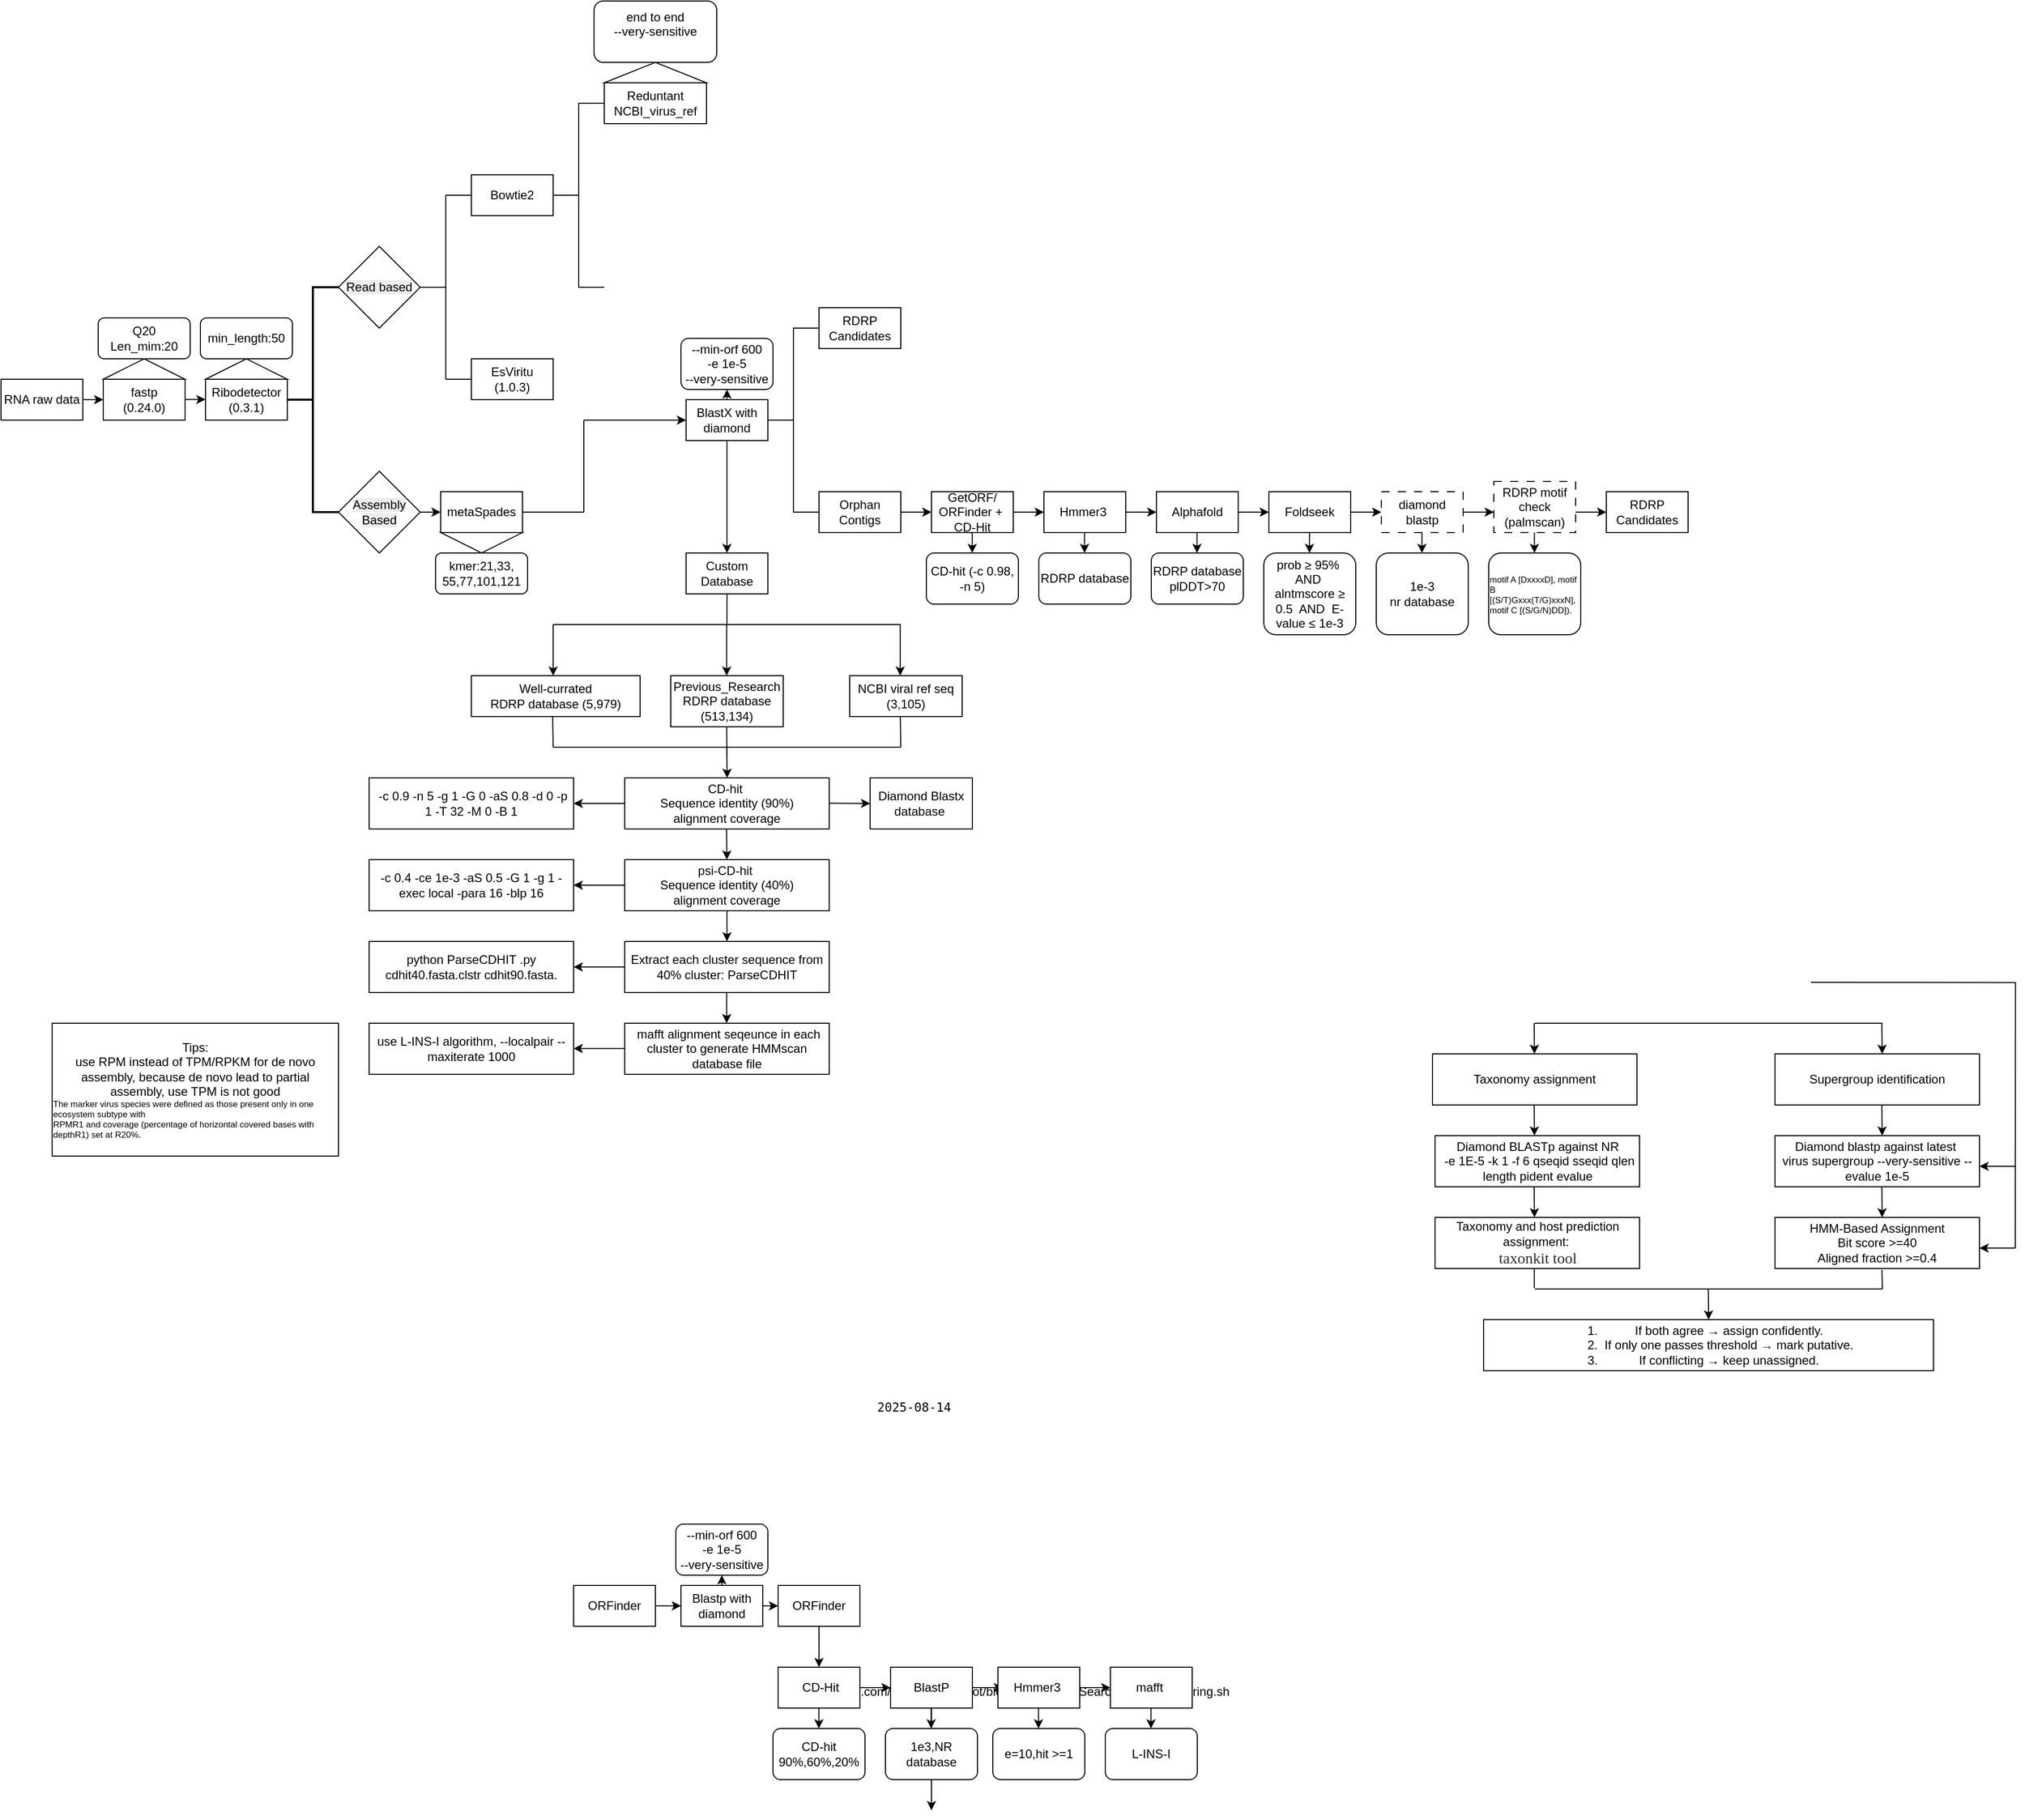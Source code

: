 <mxfile version="28.1.0">
  <diagram name="Page-1" id="d5VSCIzbNMDESyZ41HRd">
    <mxGraphModel dx="904" dy="1561" grid="1" gridSize="10" guides="1" tooltips="1" connect="1" arrows="1" fold="1" page="1" pageScale="1" pageWidth="850" pageHeight="1100" math="0" shadow="0">
      <root>
        <mxCell id="0" />
        <mxCell id="1" parent="0" />
        <mxCell id="2hq1q1hE4ae5PyoyzUcr-1" value="RNA raw data" style="rounded=0;whiteSpace=wrap;html=1;" parent="1" vertex="1">
          <mxGeometry x="30" y="60" width="80" height="40" as="geometry" />
        </mxCell>
        <mxCell id="3U4D3AY32I1sPScVAuO_-1" value="fastp&lt;div&gt;(0.24.0)&lt;/div&gt;" style="rounded=0;whiteSpace=wrap;html=1;" parent="1" vertex="1">
          <mxGeometry x="130" y="60" width="80" height="40" as="geometry" />
        </mxCell>
        <mxCell id="3U4D3AY32I1sPScVAuO_-2" value="" style="endArrow=classic;html=1;rounded=0;exitX=1;exitY=0.5;exitDx=0;exitDy=0;entryX=0;entryY=0.5;entryDx=0;entryDy=0;" parent="1" source="2hq1q1hE4ae5PyoyzUcr-1" target="3U4D3AY32I1sPScVAuO_-1" edge="1">
          <mxGeometry width="50" height="50" relative="1" as="geometry">
            <mxPoint x="350" y="270" as="sourcePoint" />
            <mxPoint x="400" y="220" as="targetPoint" />
          </mxGeometry>
        </mxCell>
        <mxCell id="3U4D3AY32I1sPScVAuO_-4" value="&lt;span style=&quot;background-color: transparent; color: light-dark(rgb(0, 0, 0), rgb(255, 255, 255));&quot;&gt;Q20&lt;/span&gt;&lt;div&gt;Len_mim:20&lt;/div&gt;" style="rounded=1;whiteSpace=wrap;html=1;" parent="1" vertex="1">
          <mxGeometry x="125" width="90" height="40" as="geometry" />
        </mxCell>
        <mxCell id="3U4D3AY32I1sPScVAuO_-6" value="" style="triangle;whiteSpace=wrap;html=1;rotation=-90;" parent="1" vertex="1">
          <mxGeometry x="160" y="10" width="20" height="80" as="geometry" />
        </mxCell>
        <mxCell id="mpjd_PZbwG2OVMUTGQUJ-1" value="" style="endArrow=classic;html=1;rounded=0;exitX=1;exitY=0.5;exitDx=0;exitDy=0;entryX=0;entryY=0.5;entryDx=0;entryDy=0;" parent="1" edge="1">
          <mxGeometry width="50" height="50" relative="1" as="geometry">
            <mxPoint x="210" y="79.81" as="sourcePoint" />
            <mxPoint x="230" y="79.81" as="targetPoint" />
          </mxGeometry>
        </mxCell>
        <mxCell id="mpjd_PZbwG2OVMUTGQUJ-2" value="Ribodetector&lt;div&gt;(0.3.1)&lt;/div&gt;" style="rounded=0;whiteSpace=wrap;html=1;" parent="1" vertex="1">
          <mxGeometry x="230" y="60" width="80" height="40" as="geometry" />
        </mxCell>
        <mxCell id="mpjd_PZbwG2OVMUTGQUJ-3" value="min_length:50" style="rounded=1;whiteSpace=wrap;html=1;" parent="1" vertex="1">
          <mxGeometry x="225" width="90" height="40" as="geometry" />
        </mxCell>
        <mxCell id="mpjd_PZbwG2OVMUTGQUJ-4" value="" style="triangle;whiteSpace=wrap;html=1;rotation=-90;" parent="1" vertex="1">
          <mxGeometry x="260" y="10" width="20" height="80" as="geometry" />
        </mxCell>
        <mxCell id="mpjd_PZbwG2OVMUTGQUJ-28" value="" style="strokeWidth=2;html=1;shape=mxgraph.flowchart.annotation_2;align=left;labelPosition=right;pointerEvents=1;" parent="1" vertex="1">
          <mxGeometry x="310" y="-30" width="50" height="220" as="geometry" />
        </mxCell>
        <mxCell id="mpjd_PZbwG2OVMUTGQUJ-31" value="&lt;meta charset=&quot;utf-8&quot;&gt;&lt;span style=&quot;color: rgb(0, 0, 0); font-family: Helvetica; font-size: 12px; font-style: normal; font-variant-ligatures: normal; font-variant-caps: normal; font-weight: 400; letter-spacing: normal; orphans: 2; text-align: center; text-indent: 0px; text-transform: none; widows: 2; word-spacing: 0px; -webkit-text-stroke-width: 0px; white-space: normal; background-color: rgb(236, 236, 236); text-decoration-thickness: initial; text-decoration-style: initial; text-decoration-color: initial; display: inline !important; float: none;&quot;&gt;Read based&lt;/span&gt;" style="rhombus;whiteSpace=wrap;html=1;" parent="1" vertex="1">
          <mxGeometry x="360" y="-70" width="80" height="80" as="geometry" />
        </mxCell>
        <mxCell id="mpjd_PZbwG2OVMUTGQUJ-32" value="EsViritu&lt;div&gt;(1.0.3)&lt;/div&gt;" style="rounded=0;whiteSpace=wrap;html=1;" parent="1" vertex="1">
          <mxGeometry x="490" y="40" width="80" height="40" as="geometry" />
        </mxCell>
        <mxCell id="mpjd_PZbwG2OVMUTGQUJ-35" value="" style="strokeWidth=1;html=1;shape=mxgraph.flowchart.annotation_2;align=left;labelPosition=right;pointerEvents=1;" parent="1" vertex="1">
          <mxGeometry x="440" y="-120" width="50" height="180" as="geometry" />
        </mxCell>
        <mxCell id="mpjd_PZbwG2OVMUTGQUJ-36" value="Bowtie2" style="rounded=0;whiteSpace=wrap;html=1;" parent="1" vertex="1">
          <mxGeometry x="490" y="-140" width="80" height="40" as="geometry" />
        </mxCell>
        <mxCell id="mpjd_PZbwG2OVMUTGQUJ-37" value="&lt;div&gt;end to end&lt;/div&gt;--very-sensitive&lt;div&gt;&lt;br&gt;&lt;/div&gt;" style="rounded=1;whiteSpace=wrap;html=1;" parent="1" vertex="1">
          <mxGeometry x="610" y="-310" width="120" height="60" as="geometry" />
        </mxCell>
        <mxCell id="mpjd_PZbwG2OVMUTGQUJ-38" value="" style="triangle;whiteSpace=wrap;html=1;rotation=-90;" parent="1" vertex="1">
          <mxGeometry x="660" y="-290" width="20" height="100" as="geometry" />
        </mxCell>
        <mxCell id="mpjd_PZbwG2OVMUTGQUJ-39" value="" style="strokeWidth=1;html=1;shape=mxgraph.flowchart.annotation_2;align=left;labelPosition=right;pointerEvents=1;" parent="1" vertex="1">
          <mxGeometry x="570" y="-210" width="50" height="180" as="geometry" />
        </mxCell>
        <mxCell id="mpjd_PZbwG2OVMUTGQUJ-40" value="Reduntant&lt;div&gt;NCBI_virus_ref&lt;/div&gt;" style="rounded=0;whiteSpace=wrap;html=1;" parent="1" vertex="1">
          <mxGeometry x="620" y="-230" width="100" height="40" as="geometry" />
        </mxCell>
        <mxCell id="M1uCpGNBb0KluPalSdDA-1" value="&lt;span style=&quot;color: rgb(0, 0, 0); font-family: Helvetica; font-size: 12px; font-style: normal; font-variant-ligatures: normal; font-variant-caps: normal; font-weight: 400; letter-spacing: normal; orphans: 2; text-align: center; text-indent: 0px; text-transform: none; widows: 2; word-spacing: 0px; -webkit-text-stroke-width: 0px; white-space: normal; background-color: rgb(236, 236, 236); text-decoration-thickness: initial; text-decoration-style: initial; text-decoration-color: initial; float: none; display: inline !important;&quot;&gt;Assembly&lt;/span&gt;&lt;div&gt;&lt;span style=&quot;color: rgb(0, 0, 0); font-family: Helvetica; font-size: 12px; font-style: normal; font-variant-ligatures: normal; font-variant-caps: normal; font-weight: 400; letter-spacing: normal; orphans: 2; text-align: center; text-indent: 0px; text-transform: none; widows: 2; word-spacing: 0px; -webkit-text-stroke-width: 0px; white-space: normal; background-color: rgb(236, 236, 236); text-decoration-thickness: initial; text-decoration-style: initial; text-decoration-color: initial; float: none; display: inline !important;&quot;&gt;Based&lt;/span&gt;&lt;/div&gt;" style="rhombus;whiteSpace=wrap;html=1;" parent="1" vertex="1">
          <mxGeometry x="360" y="150" width="80" height="80" as="geometry" />
        </mxCell>
        <mxCell id="M1uCpGNBb0KluPalSdDA-2" value="metaSpades" style="rounded=0;whiteSpace=wrap;html=1;" parent="1" vertex="1">
          <mxGeometry x="460" y="170" width="80" height="40" as="geometry" />
        </mxCell>
        <mxCell id="M1uCpGNBb0KluPalSdDA-4" value="" style="endArrow=classic;html=1;rounded=0;exitX=1;exitY=0.5;exitDx=0;exitDy=0;entryX=0;entryY=0.5;entryDx=0;entryDy=0;" parent="1" edge="1">
          <mxGeometry width="50" height="50" relative="1" as="geometry">
            <mxPoint x="440" y="190" as="sourcePoint" />
            <mxPoint x="460" y="190" as="targetPoint" />
          </mxGeometry>
        </mxCell>
        <mxCell id="M1uCpGNBb0KluPalSdDA-5" value="kmer:21,33,&lt;div&gt;55,77,101,121&lt;/div&gt;" style="rounded=1;whiteSpace=wrap;html=1;" parent="1" vertex="1">
          <mxGeometry x="455" y="230" width="90" height="40" as="geometry" />
        </mxCell>
        <mxCell id="M1uCpGNBb0KluPalSdDA-6" value="" style="triangle;whiteSpace=wrap;html=1;rotation=90;" parent="1" vertex="1">
          <mxGeometry x="490" y="180" width="20" height="80" as="geometry" />
        </mxCell>
        <mxCell id="M1uCpGNBb0KluPalSdDA-15" value="" style="endArrow=classic;html=1;rounded=0;" parent="1" edge="1">
          <mxGeometry width="50" height="50" relative="1" as="geometry">
            <mxPoint x="600" y="100" as="sourcePoint" />
            <mxPoint x="700" y="100" as="targetPoint" />
          </mxGeometry>
        </mxCell>
        <mxCell id="M1uCpGNBb0KluPalSdDA-16" value="BlastX with diamond" style="rounded=0;whiteSpace=wrap;html=1;" parent="1" vertex="1">
          <mxGeometry x="700" y="80" width="80" height="40" as="geometry" />
        </mxCell>
        <mxCell id="M1uCpGNBb0KluPalSdDA-17" value="--min-orf 600&lt;div&gt;-e 1e-5&lt;/div&gt;&lt;div&gt;--very-sensitive&lt;/div&gt;" style="rounded=1;whiteSpace=wrap;html=1;" parent="1" vertex="1">
          <mxGeometry x="695" y="20" width="90" height="50" as="geometry" />
        </mxCell>
        <mxCell id="M1uCpGNBb0KluPalSdDA-18" value="" style="endArrow=classic;html=1;rounded=0;entryX=0.5;entryY=1;entryDx=0;entryDy=0;exitX=0.5;exitY=0;exitDx=0;exitDy=0;" parent="1" target="M1uCpGNBb0KluPalSdDA-17" edge="1">
          <mxGeometry width="50" height="50" relative="1" as="geometry">
            <mxPoint x="740" y="80" as="sourcePoint" />
            <mxPoint x="840" y="110" as="targetPoint" />
          </mxGeometry>
        </mxCell>
        <mxCell id="M1uCpGNBb0KluPalSdDA-23" value="" style="strokeWidth=1;html=1;shape=mxgraph.flowchart.annotation_2;align=left;labelPosition=right;pointerEvents=1;" parent="1" vertex="1">
          <mxGeometry x="780" y="10" width="50" height="180" as="geometry" />
        </mxCell>
        <mxCell id="M1uCpGNBb0KluPalSdDA-24" value="RDRP Candidates" style="rounded=0;whiteSpace=wrap;html=1;" parent="1" vertex="1">
          <mxGeometry x="830" y="-10" width="80" height="40" as="geometry" />
        </mxCell>
        <mxCell id="M1uCpGNBb0KluPalSdDA-25" value="Orphan Contigs" style="rounded=0;whiteSpace=wrap;html=1;" parent="1" vertex="1">
          <mxGeometry x="830" y="170" width="80" height="40" as="geometry" />
        </mxCell>
        <mxCell id="M1uCpGNBb0KluPalSdDA-27" value="" style="endArrow=classic;html=1;rounded=0;exitX=1;exitY=0.5;exitDx=0;exitDy=0;" parent="1" edge="1">
          <mxGeometry width="50" height="50" relative="1" as="geometry">
            <mxPoint x="910" y="190" as="sourcePoint" />
            <mxPoint x="940" y="190" as="targetPoint" />
          </mxGeometry>
        </mxCell>
        <mxCell id="0CakbcepppxWFJiGsruR-1" value="GetORF/&lt;div&gt;&lt;span style=&quot;background-color: transparent; color: light-dark(rgb(0, 0, 0), rgb(255, 255, 255));&quot;&gt;ORFinder +&amp;nbsp;&lt;/span&gt;&lt;div&gt;&lt;div&gt;CD-Hit&lt;/div&gt;&lt;/div&gt;&lt;/div&gt;" style="rounded=0;whiteSpace=wrap;html=1;" parent="1" vertex="1">
          <mxGeometry x="940" y="170" width="80" height="40" as="geometry" />
        </mxCell>
        <mxCell id="0CakbcepppxWFJiGsruR-3" value="CD-hit (-c 0.98, -n 5)" style="rounded=1;whiteSpace=wrap;html=1;" parent="1" vertex="1">
          <mxGeometry x="935" y="230" width="90" height="50" as="geometry" />
        </mxCell>
        <mxCell id="0CakbcepppxWFJiGsruR-4" value="" style="endArrow=classic;html=1;rounded=0;exitX=0.5;exitY=0;exitDx=0;exitDy=0;" parent="1" edge="1">
          <mxGeometry width="50" height="50" relative="1" as="geometry">
            <mxPoint x="979.88" y="210" as="sourcePoint" />
            <mxPoint x="979.88" y="230" as="targetPoint" />
          </mxGeometry>
        </mxCell>
        <mxCell id="0CakbcepppxWFJiGsruR-5" value="Hmmer3&amp;nbsp;" style="rounded=0;whiteSpace=wrap;html=1;" parent="1" vertex="1">
          <mxGeometry x="1050" y="170" width="80" height="40" as="geometry" />
        </mxCell>
        <mxCell id="0CakbcepppxWFJiGsruR-6" value="" style="endArrow=classic;html=1;rounded=0;exitX=1;exitY=0.5;exitDx=0;exitDy=0;" parent="1" edge="1">
          <mxGeometry width="50" height="50" relative="1" as="geometry">
            <mxPoint x="1020" y="190" as="sourcePoint" />
            <mxPoint x="1050" y="190" as="targetPoint" />
          </mxGeometry>
        </mxCell>
        <mxCell id="0CakbcepppxWFJiGsruR-7" value="" style="endArrow=classic;html=1;rounded=0;exitX=0.5;exitY=0;exitDx=0;exitDy=0;" parent="1" edge="1">
          <mxGeometry width="50" height="50" relative="1" as="geometry">
            <mxPoint x="1089.71" y="210" as="sourcePoint" />
            <mxPoint x="1089.71" y="230" as="targetPoint" />
          </mxGeometry>
        </mxCell>
        <mxCell id="0CakbcepppxWFJiGsruR-8" value="RDRP database" style="rounded=1;whiteSpace=wrap;html=1;" parent="1" vertex="1">
          <mxGeometry x="1045" y="230" width="90" height="50" as="geometry" />
        </mxCell>
        <mxCell id="0CakbcepppxWFJiGsruR-9" value="Alphafold" style="rounded=0;whiteSpace=wrap;html=1;" parent="1" vertex="1">
          <mxGeometry x="1160" y="170" width="80" height="40" as="geometry" />
        </mxCell>
        <mxCell id="0CakbcepppxWFJiGsruR-10" value="" style="endArrow=classic;html=1;rounded=0;exitX=1;exitY=0.5;exitDx=0;exitDy=0;" parent="1" edge="1">
          <mxGeometry width="50" height="50" relative="1" as="geometry">
            <mxPoint x="1130" y="190" as="sourcePoint" />
            <mxPoint x="1160" y="190" as="targetPoint" />
          </mxGeometry>
        </mxCell>
        <mxCell id="0CakbcepppxWFJiGsruR-11" value="" style="endArrow=classic;html=1;rounded=0;exitX=0.5;exitY=0;exitDx=0;exitDy=0;" parent="1" edge="1">
          <mxGeometry width="50" height="50" relative="1" as="geometry">
            <mxPoint x="1199.71" y="210" as="sourcePoint" />
            <mxPoint x="1199.71" y="230" as="targetPoint" />
          </mxGeometry>
        </mxCell>
        <mxCell id="0CakbcepppxWFJiGsruR-12" value="RDRP database&lt;div&gt;plDDT&amp;gt;70&lt;/div&gt;" style="rounded=1;whiteSpace=wrap;html=1;" parent="1" vertex="1">
          <mxGeometry x="1155" y="230" width="90" height="50" as="geometry" />
        </mxCell>
        <mxCell id="0CakbcepppxWFJiGsruR-13" value="" style="endArrow=classic;html=1;rounded=0;exitX=1;exitY=0.5;exitDx=0;exitDy=0;" parent="1" edge="1">
          <mxGeometry width="50" height="50" relative="1" as="geometry">
            <mxPoint x="1240" y="190" as="sourcePoint" />
            <mxPoint x="1270" y="190" as="targetPoint" />
          </mxGeometry>
        </mxCell>
        <mxCell id="0CakbcepppxWFJiGsruR-14" value="Foldseek" style="rounded=0;whiteSpace=wrap;html=1;" parent="1" vertex="1">
          <mxGeometry x="1270" y="170" width="80" height="40" as="geometry" />
        </mxCell>
        <mxCell id="0CakbcepppxWFJiGsruR-17" value="" style="endArrow=classic;html=1;rounded=0;exitX=0.5;exitY=0;exitDx=0;exitDy=0;" parent="1" edge="1">
          <mxGeometry width="50" height="50" relative="1" as="geometry">
            <mxPoint x="1309.71" y="210" as="sourcePoint" />
            <mxPoint x="1309.71" y="230" as="targetPoint" />
          </mxGeometry>
        </mxCell>
        <mxCell id="0CakbcepppxWFJiGsruR-18" value="&lt;span style=&quot;text-align: left;&quot;&gt;prob ≥ 95%&amp;nbsp; AND&amp;nbsp; alntmscore ≥ 0.5&amp;nbsp; AND&amp;nbsp; E-value ≤ 1e-3&lt;/span&gt;" style="rounded=1;whiteSpace=wrap;html=1;" parent="1" vertex="1">
          <mxGeometry x="1265" y="230" width="90" height="80" as="geometry" />
        </mxCell>
        <mxCell id="0CakbcepppxWFJiGsruR-19" value="" style="endArrow=classic;html=1;rounded=0;exitX=1;exitY=0.5;exitDx=0;exitDy=0;" parent="1" edge="1">
          <mxGeometry width="50" height="50" relative="1" as="geometry">
            <mxPoint x="1350" y="190" as="sourcePoint" />
            <mxPoint x="1380" y="190" as="targetPoint" />
          </mxGeometry>
        </mxCell>
        <mxCell id="0CakbcepppxWFJiGsruR-20" value="diamond&lt;div&gt;blastp&lt;/div&gt;" style="rounded=0;whiteSpace=wrap;html=1;dashed=1;dashPattern=8 8;" parent="1" vertex="1">
          <mxGeometry x="1380" y="170" width="80" height="40" as="geometry" />
        </mxCell>
        <mxCell id="0CakbcepppxWFJiGsruR-21" value="" style="endArrow=classic;html=1;rounded=0;exitX=0.5;exitY=0;exitDx=0;exitDy=0;" parent="1" edge="1">
          <mxGeometry width="50" height="50" relative="1" as="geometry">
            <mxPoint x="1419.71" y="210" as="sourcePoint" />
            <mxPoint x="1419.71" y="230" as="targetPoint" />
          </mxGeometry>
        </mxCell>
        <mxCell id="0CakbcepppxWFJiGsruR-22" value="&lt;span style=&quot;text-align: left;&quot;&gt;1e-3&lt;/span&gt;&lt;div&gt;&lt;span style=&quot;text-align: left;&quot;&gt;nr database&lt;/span&gt;&lt;/div&gt;" style="rounded=1;whiteSpace=wrap;html=1;" parent="1" vertex="1">
          <mxGeometry x="1375" y="230" width="90" height="80" as="geometry" />
        </mxCell>
        <mxCell id="0CakbcepppxWFJiGsruR-23" value="" style="endArrow=classic;html=1;rounded=0;exitX=1;exitY=0.5;exitDx=0;exitDy=0;" parent="1" edge="1">
          <mxGeometry width="50" height="50" relative="1" as="geometry">
            <mxPoint x="1460" y="190" as="sourcePoint" />
            <mxPoint x="1490" y="190" as="targetPoint" />
          </mxGeometry>
        </mxCell>
        <mxCell id="0CakbcepppxWFJiGsruR-24" value="RDRP motif check&lt;div&gt;(palmscan)&lt;/div&gt;" style="rounded=0;whiteSpace=wrap;html=1;dashed=1;dashPattern=8 8;" parent="1" vertex="1">
          <mxGeometry x="1490" y="160" width="80" height="50" as="geometry" />
        </mxCell>
        <mxCell id="0CakbcepppxWFJiGsruR-25" value="" style="endArrow=classic;html=1;rounded=0;exitX=0.5;exitY=0;exitDx=0;exitDy=0;" parent="1" edge="1">
          <mxGeometry width="50" height="50" relative="1" as="geometry">
            <mxPoint x="1529.71" y="210" as="sourcePoint" />
            <mxPoint x="1529.71" y="230" as="targetPoint" />
          </mxGeometry>
        </mxCell>
        <mxCell id="0CakbcepppxWFJiGsruR-26" value="&lt;p style=&quot;margin: 0px; font-variant-numeric: normal; font-variant-east-asian: normal; font-variant-alternates: normal; font-size-adjust: none; font-kerning: auto; font-optical-sizing: auto; font-feature-settings: normal; font-variation-settings: normal; font-variant-position: normal; font-variant-emoji: normal; font-stretch: normal; font-size: 8.5px; line-height: normal; text-align: start;&quot; class=&quot;p1&quot;&gt;motif A [DxxxxD], motif B [(S/T)Gxxx(T/G)xxxN], motif C [(S/G/N)DD]).&lt;/p&gt;" style="rounded=1;whiteSpace=wrap;html=1;" parent="1" vertex="1">
          <mxGeometry x="1485" y="230" width="90" height="80" as="geometry" />
        </mxCell>
        <mxCell id="1CzcoiM6m79WCnnG3GS5-1" value="RDRP Candidates" style="rounded=0;whiteSpace=wrap;html=1;" parent="1" vertex="1">
          <mxGeometry x="1600" y="170" width="80" height="40" as="geometry" />
        </mxCell>
        <mxCell id="1CzcoiM6m79WCnnG3GS5-3" value="" style="endArrow=classic;html=1;rounded=0;exitX=1;exitY=0.5;exitDx=0;exitDy=0;" parent="1" edge="1">
          <mxGeometry width="50" height="50" relative="1" as="geometry">
            <mxPoint x="1570" y="190" as="sourcePoint" />
            <mxPoint x="1600" y="190" as="targetPoint" />
          </mxGeometry>
        </mxCell>
        <UserObject label="https://github.com/alibaba/LucaProt/blob/master/ClstrSearch/cluster/clustering.sh" link="https://github.com/alibaba/LucaProt/blob/master/ClstrSearch/cluster/clustering.sh" id="1CzcoiM6m79WCnnG3GS5-4">
          <mxCell style="text;whiteSpace=wrap;html=1;" parent="1" vertex="1">
            <mxGeometry x="800" y="1330" width="460" height="40" as="geometry" />
          </mxCell>
        </UserObject>
        <mxCell id="HUlDQ5VoFlM1ivxALCAT-1" value="Tips:&lt;div&gt;use RPM instead of TPM/RPKM for de novo assembly, because de novo lead to partial assembly, use TPM is not good&lt;/div&gt;&lt;div&gt;&lt;p style=&quot;margin: 0px; font-variant-numeric: normal; font-variant-east-asian: normal; font-variant-alternates: normal; font-size-adjust: none; font-kerning: auto; font-optical-sizing: auto; font-feature-settings: normal; font-variation-settings: normal; font-variant-position: normal; font-variant-emoji: normal; font-stretch: normal; font-size: 8.5px; line-height: normal; text-align: start;&quot; class=&quot;p1&quot;&gt;The marker virus species were defined as those present only in one ecosystem subtype with&lt;/p&gt;&lt;p style=&quot;margin: 0px; font-variant-numeric: normal; font-variant-east-asian: normal; font-variant-alternates: normal; font-size-adjust: none; font-kerning: auto; font-optical-sizing: auto; font-feature-settings: normal; font-variation-settings: normal; font-variant-position: normal; font-variant-emoji: normal; font-stretch: normal; font-size: 8.5px; line-height: normal; text-align: start;&quot; class=&quot;p1&quot;&gt;RPMR1 and coverage (percentage of horizontal covered bases with depthR1) set at R20%.&lt;/p&gt;&lt;/div&gt;" style="rounded=0;whiteSpace=wrap;html=1;" parent="1" vertex="1">
          <mxGeometry x="80" y="690" width="280" height="130" as="geometry" />
        </mxCell>
        <mxCell id="HUlDQ5VoFlM1ivxALCAT-2" value="&lt;div&gt;&lt;span style=&quot;background-color: transparent; color: light-dark(rgb(0, 0, 0), rgb(255, 255, 255));&quot;&gt;ORFinder&lt;/span&gt;&lt;/div&gt;" style="rounded=0;whiteSpace=wrap;html=1;" parent="1" vertex="1">
          <mxGeometry x="590" y="1240" width="80" height="40" as="geometry" />
        </mxCell>
        <mxCell id="HUlDQ5VoFlM1ivxALCAT-4" value="Blastp with diamond" style="rounded=0;whiteSpace=wrap;html=1;" parent="1" vertex="1">
          <mxGeometry x="695" y="1240" width="80" height="40" as="geometry" />
        </mxCell>
        <mxCell id="HUlDQ5VoFlM1ivxALCAT-5" value="" style="endArrow=classic;html=1;rounded=0;entryX=0.5;entryY=1;entryDx=0;entryDy=0;exitX=0.5;exitY=0;exitDx=0;exitDy=0;" parent="1" edge="1">
          <mxGeometry width="50" height="50" relative="1" as="geometry">
            <mxPoint x="735" y="1240" as="sourcePoint" />
            <mxPoint x="735" y="1230" as="targetPoint" />
          </mxGeometry>
        </mxCell>
        <mxCell id="HUlDQ5VoFlM1ivxALCAT-6" value="" style="endArrow=classic;html=1;rounded=0;exitX=1;exitY=0;exitDx=0;exitDy=0;exitPerimeter=0;entryX=0;entryY=0.5;entryDx=0;entryDy=0;" parent="1" target="HUlDQ5VoFlM1ivxALCAT-4" edge="1">
          <mxGeometry width="50" height="50" relative="1" as="geometry">
            <mxPoint x="670" y="1260" as="sourcePoint" />
            <mxPoint x="780" y="1260" as="targetPoint" />
          </mxGeometry>
        </mxCell>
        <mxCell id="HUlDQ5VoFlM1ivxALCAT-7" value="--min-orf 600&lt;div&gt;-e 1e-5&lt;/div&gt;&lt;div&gt;--very-sensitive&lt;/div&gt;" style="rounded=1;whiteSpace=wrap;html=1;" parent="1" vertex="1">
          <mxGeometry x="690" y="1180" width="90" height="50" as="geometry" />
        </mxCell>
        <mxCell id="HUlDQ5VoFlM1ivxALCAT-8" value="&lt;div&gt;&lt;span style=&quot;background-color: transparent; color: light-dark(rgb(0, 0, 0), rgb(255, 255, 255));&quot;&gt;ORFinder&lt;/span&gt;&lt;/div&gt;" style="rounded=0;whiteSpace=wrap;html=1;" parent="1" vertex="1">
          <mxGeometry x="790" y="1240" width="80" height="40" as="geometry" />
        </mxCell>
        <mxCell id="HUlDQ5VoFlM1ivxALCAT-9" value="" style="endArrow=classic;html=1;rounded=0;exitX=1;exitY=0;exitDx=0;exitDy=0;exitPerimeter=0;" parent="1" edge="1">
          <mxGeometry width="50" height="50" relative="1" as="geometry">
            <mxPoint x="775" y="1260" as="sourcePoint" />
            <mxPoint x="790" y="1260" as="targetPoint" />
          </mxGeometry>
        </mxCell>
        <mxCell id="HUlDQ5VoFlM1ivxALCAT-10" value="" style="endArrow=classic;html=1;rounded=0;exitX=0.5;exitY=1;exitDx=0;exitDy=0;entryX=0.5;entryY=0;entryDx=0;entryDy=0;" parent="1" source="HUlDQ5VoFlM1ivxALCAT-8" target="HUlDQ5VoFlM1ivxALCAT-11" edge="1">
          <mxGeometry width="50" height="50" relative="1" as="geometry">
            <mxPoint x="760" y="920" as="sourcePoint" />
            <mxPoint x="790" y="920" as="targetPoint" />
          </mxGeometry>
        </mxCell>
        <mxCell id="HUlDQ5VoFlM1ivxALCAT-11" value="&lt;span style=&quot;background-color: transparent; color: light-dark(rgb(0, 0, 0), rgb(255, 255, 255));&quot;&gt;&amp;nbsp;&lt;/span&gt;&lt;span style=&quot;background-color: transparent; color: light-dark(rgb(0, 0, 0), rgb(255, 255, 255));&quot;&gt;CD-Hit&lt;/span&gt;" style="rounded=0;whiteSpace=wrap;html=1;" parent="1" vertex="1">
          <mxGeometry x="790" y="1320" width="80" height="40" as="geometry" />
        </mxCell>
        <mxCell id="HUlDQ5VoFlM1ivxALCAT-12" value="CD-hit 90%,60%,20%" style="rounded=1;whiteSpace=wrap;html=1;" parent="1" vertex="1">
          <mxGeometry x="785" y="1380" width="90" height="50" as="geometry" />
        </mxCell>
        <mxCell id="HUlDQ5VoFlM1ivxALCAT-13" value="" style="endArrow=classic;html=1;rounded=0;exitX=0.5;exitY=0;exitDx=0;exitDy=0;" parent="1" edge="1">
          <mxGeometry width="50" height="50" relative="1" as="geometry">
            <mxPoint x="829.88" y="1360" as="sourcePoint" />
            <mxPoint x="829.88" y="1380" as="targetPoint" />
          </mxGeometry>
        </mxCell>
        <mxCell id="HUlDQ5VoFlM1ivxALCAT-27" value="" style="edgeStyle=orthogonalEdgeStyle;rounded=0;orthogonalLoop=1;jettySize=auto;html=1;" parent="1" source="HUlDQ5VoFlM1ivxALCAT-14" edge="1">
          <mxGeometry relative="1" as="geometry">
            <mxPoint x="940" y="1460" as="targetPoint" />
          </mxGeometry>
        </mxCell>
        <mxCell id="HUlDQ5VoFlM1ivxALCAT-14" value="BlastP" style="rounded=0;whiteSpace=wrap;html=1;" parent="1" vertex="1">
          <mxGeometry x="900" y="1320" width="80" height="40" as="geometry" />
        </mxCell>
        <mxCell id="HUlDQ5VoFlM1ivxALCAT-15" value="" style="endArrow=classic;html=1;rounded=0;exitX=1;exitY=0.5;exitDx=0;exitDy=0;" parent="1" edge="1">
          <mxGeometry width="50" height="50" relative="1" as="geometry">
            <mxPoint x="870" y="1340" as="sourcePoint" />
            <mxPoint x="900" y="1340" as="targetPoint" />
          </mxGeometry>
        </mxCell>
        <mxCell id="HUlDQ5VoFlM1ivxALCAT-16" value="" style="endArrow=classic;html=1;rounded=0;exitX=0.5;exitY=0;exitDx=0;exitDy=0;" parent="1" edge="1">
          <mxGeometry width="50" height="50" relative="1" as="geometry">
            <mxPoint x="939.71" y="1360" as="sourcePoint" />
            <mxPoint x="939.71" y="1380" as="targetPoint" />
          </mxGeometry>
        </mxCell>
        <mxCell id="HUlDQ5VoFlM1ivxALCAT-17" value="1e3,NR database" style="rounded=1;whiteSpace=wrap;html=1;" parent="1" vertex="1">
          <mxGeometry x="895" y="1380" width="90" height="50" as="geometry" />
        </mxCell>
        <mxCell id="HUlDQ5VoFlM1ivxALCAT-18" value="" style="endArrow=classic;html=1;rounded=0;exitX=1;exitY=0.5;exitDx=0;exitDy=0;" parent="1" edge="1">
          <mxGeometry width="50" height="50" relative="1" as="geometry">
            <mxPoint x="980" y="1340" as="sourcePoint" />
            <mxPoint x="1010" y="1340" as="targetPoint" />
          </mxGeometry>
        </mxCell>
        <mxCell id="HUlDQ5VoFlM1ivxALCAT-19" value="Hmmer3&amp;nbsp;" style="rounded=0;whiteSpace=wrap;html=1;" parent="1" vertex="1">
          <mxGeometry x="1005" y="1320" width="80" height="40" as="geometry" />
        </mxCell>
        <mxCell id="HUlDQ5VoFlM1ivxALCAT-20" value="" style="endArrow=classic;html=1;rounded=0;exitX=0.5;exitY=0;exitDx=0;exitDy=0;" parent="1" edge="1">
          <mxGeometry width="50" height="50" relative="1" as="geometry">
            <mxPoint x="1044.71" y="1360" as="sourcePoint" />
            <mxPoint x="1044.71" y="1380" as="targetPoint" />
          </mxGeometry>
        </mxCell>
        <mxCell id="HUlDQ5VoFlM1ivxALCAT-21" value="e=10,hit &amp;gt;=1" style="rounded=1;whiteSpace=wrap;html=1;" parent="1" vertex="1">
          <mxGeometry x="1000" y="1380" width="90" height="50" as="geometry" />
        </mxCell>
        <mxCell id="HUlDQ5VoFlM1ivxALCAT-22" value="" style="endArrow=classic;html=1;rounded=0;exitX=1;exitY=0.5;exitDx=0;exitDy=0;" parent="1" edge="1">
          <mxGeometry width="50" height="50" relative="1" as="geometry">
            <mxPoint x="1085" y="1340" as="sourcePoint" />
            <mxPoint x="1115" y="1340" as="targetPoint" />
          </mxGeometry>
        </mxCell>
        <mxCell id="HUlDQ5VoFlM1ivxALCAT-23" value="mafft&amp;nbsp;" style="rounded=0;whiteSpace=wrap;html=1;" parent="1" vertex="1">
          <mxGeometry x="1115" y="1320" width="80" height="40" as="geometry" />
        </mxCell>
        <mxCell id="HUlDQ5VoFlM1ivxALCAT-24" value="" style="endArrow=classic;html=1;rounded=0;exitX=0.5;exitY=0;exitDx=0;exitDy=0;" parent="1" edge="1">
          <mxGeometry width="50" height="50" relative="1" as="geometry">
            <mxPoint x="1154.71" y="1360" as="sourcePoint" />
            <mxPoint x="1154.71" y="1380" as="targetPoint" />
          </mxGeometry>
        </mxCell>
        <mxCell id="HUlDQ5VoFlM1ivxALCAT-25" value="&amp;nbsp;L-INS-I&amp;nbsp;" style="rounded=1;whiteSpace=wrap;html=1;" parent="1" vertex="1">
          <mxGeometry x="1110" y="1380" width="90" height="50" as="geometry" />
        </mxCell>
        <mxCell id="HUlDQ5VoFlM1ivxALCAT-26" value="&lt;pre style=&quot;color: rgb(0, 0, 0); font-style: normal; font-variant-ligatures: normal; font-variant-caps: normal; font-weight: 400; letter-spacing: normal; orphans: 2; text-align: start; text-indent: 0px; text-transform: none; widows: 2; word-spacing: 0px; -webkit-text-stroke-width: 0px; text-decoration-thickness: initial; text-decoration-style: initial; text-decoration-color: initial;&quot;&gt;2025-08-14&lt;/pre&gt;" style="text;whiteSpace=wrap;html=1;" parent="1" vertex="1">
          <mxGeometry x="885" y="1040" width="110" height="60" as="geometry" />
        </mxCell>
        <mxCell id="AKONmHxtGDNVBENvVW5_-1" value="" style="endArrow=classic;html=1;rounded=0;exitX=0.5;exitY=1;exitDx=0;exitDy=0;" parent="1" source="M1uCpGNBb0KluPalSdDA-16" edge="1">
          <mxGeometry width="50" height="50" relative="1" as="geometry">
            <mxPoint x="730" y="230" as="sourcePoint" />
            <mxPoint x="740" y="230" as="targetPoint" />
          </mxGeometry>
        </mxCell>
        <mxCell id="AKONmHxtGDNVBENvVW5_-2" value="Custom Database" style="rounded=0;whiteSpace=wrap;html=1;" parent="1" vertex="1">
          <mxGeometry x="700" y="230" width="80" height="40" as="geometry" />
        </mxCell>
        <mxCell id="AKONmHxtGDNVBENvVW5_-3" value="" style="endArrow=classic;html=1;rounded=0;exitX=0.5;exitY=1;exitDx=0;exitDy=0;" parent="1" edge="1">
          <mxGeometry width="50" height="50" relative="1" as="geometry">
            <mxPoint x="570" y="300" as="sourcePoint" />
            <mxPoint x="570" y="350" as="targetPoint" />
          </mxGeometry>
        </mxCell>
        <mxCell id="AKONmHxtGDNVBENvVW5_-4" value="" style="endArrow=none;html=1;rounded=0;" parent="1" edge="1">
          <mxGeometry width="50" height="50" relative="1" as="geometry">
            <mxPoint x="740" y="300" as="sourcePoint" />
            <mxPoint x="740" y="270" as="targetPoint" />
          </mxGeometry>
        </mxCell>
        <mxCell id="AKONmHxtGDNVBENvVW5_-5" value="" style="endArrow=none;html=1;rounded=0;" parent="1" edge="1">
          <mxGeometry width="50" height="50" relative="1" as="geometry">
            <mxPoint x="570" y="300" as="sourcePoint" />
            <mxPoint x="910" y="300" as="targetPoint" />
          </mxGeometry>
        </mxCell>
        <mxCell id="AKONmHxtGDNVBENvVW5_-7" value="" style="endArrow=classic;html=1;rounded=0;exitX=0.5;exitY=1;exitDx=0;exitDy=0;" parent="1" edge="1">
          <mxGeometry width="50" height="50" relative="1" as="geometry">
            <mxPoint x="739.71" y="300" as="sourcePoint" />
            <mxPoint x="739.71" y="350" as="targetPoint" />
          </mxGeometry>
        </mxCell>
        <mxCell id="AKONmHxtGDNVBENvVW5_-8" value="" style="endArrow=classic;html=1;rounded=0;exitX=0.5;exitY=1;exitDx=0;exitDy=0;" parent="1" edge="1">
          <mxGeometry width="50" height="50" relative="1" as="geometry">
            <mxPoint x="909.43" y="300" as="sourcePoint" />
            <mxPoint x="909.43" y="350" as="targetPoint" />
          </mxGeometry>
        </mxCell>
        <mxCell id="AKONmHxtGDNVBENvVW5_-9" value="Previous_R&lt;span style=&quot;background-color: transparent; color: light-dark(rgb(0, 0, 0), rgb(255, 255, 255));&quot;&gt;esearch&lt;/span&gt;&lt;div&gt;&lt;div&gt;RDRP database&lt;/div&gt;&lt;/div&gt;&lt;div&gt;(513,134)&lt;/div&gt;" style="rounded=0;whiteSpace=wrap;html=1;" parent="1" vertex="1">
          <mxGeometry x="685" y="350" width="110" height="50" as="geometry" />
        </mxCell>
        <mxCell id="AKONmHxtGDNVBENvVW5_-10" value="NCBI viral ref seq&lt;div&gt;(3,105)&lt;/div&gt;" style="rounded=0;whiteSpace=wrap;html=1;" parent="1" vertex="1">
          <mxGeometry x="860" y="350" width="110" height="40" as="geometry" />
        </mxCell>
        <mxCell id="AKONmHxtGDNVBENvVW5_-12" value="Well-currated&lt;div&gt;RDRP database (5,979)&lt;/div&gt;" style="rounded=0;whiteSpace=wrap;html=1;" parent="1" vertex="1">
          <mxGeometry x="490" y="350" width="165" height="40" as="geometry" />
        </mxCell>
        <mxCell id="AKONmHxtGDNVBENvVW5_-14" value="" style="endArrow=none;html=1;rounded=0;" parent="1" edge="1">
          <mxGeometry width="50" height="50" relative="1" as="geometry">
            <mxPoint x="570" y="420" as="sourcePoint" />
            <mxPoint x="569.52" y="390" as="targetPoint" />
          </mxGeometry>
        </mxCell>
        <mxCell id="AKONmHxtGDNVBENvVW5_-15" value="" style="endArrow=none;html=1;rounded=0;" parent="1" edge="1">
          <mxGeometry width="50" height="50" relative="1" as="geometry">
            <mxPoint x="740" y="440" as="sourcePoint" />
            <mxPoint x="739.76" y="400" as="targetPoint" />
          </mxGeometry>
        </mxCell>
        <mxCell id="AKONmHxtGDNVBENvVW5_-16" value="" style="endArrow=none;html=1;rounded=0;" parent="1" edge="1">
          <mxGeometry width="50" height="50" relative="1" as="geometry">
            <mxPoint x="910" y="420" as="sourcePoint" />
            <mxPoint x="909.52" y="390" as="targetPoint" />
          </mxGeometry>
        </mxCell>
        <mxCell id="AKONmHxtGDNVBENvVW5_-17" value="" style="endArrow=none;html=1;rounded=0;" parent="1" edge="1">
          <mxGeometry width="50" height="50" relative="1" as="geometry">
            <mxPoint x="570" y="420" as="sourcePoint" />
            <mxPoint x="910" y="420" as="targetPoint" />
          </mxGeometry>
        </mxCell>
        <mxCell id="AKONmHxtGDNVBENvVW5_-18" value="" style="endArrow=classic;html=1;rounded=0;exitX=0.5;exitY=1;exitDx=0;exitDy=0;" parent="1" edge="1">
          <mxGeometry width="50" height="50" relative="1" as="geometry">
            <mxPoint x="739.86" y="420" as="sourcePoint" />
            <mxPoint x="740.15" y="450" as="targetPoint" />
          </mxGeometry>
        </mxCell>
        <mxCell id="AKONmHxtGDNVBENvVW5_-19" value="CD-hit&amp;nbsp;&lt;div&gt;Sequence identity (90%)&lt;/div&gt;&lt;div&gt;alignment coverage&lt;/div&gt;" style="rounded=0;whiteSpace=wrap;html=1;" parent="1" vertex="1">
          <mxGeometry x="640" y="450" width="200" height="50" as="geometry" />
        </mxCell>
        <mxCell id="AKONmHxtGDNVBENvVW5_-20" value="" style="endArrow=classic;html=1;rounded=0;exitX=0.5;exitY=1;exitDx=0;exitDy=0;" parent="1" edge="1">
          <mxGeometry width="50" height="50" relative="1" as="geometry">
            <mxPoint x="1529.44" y="690" as="sourcePoint" />
            <mxPoint x="1529.73" y="720" as="targetPoint" />
          </mxGeometry>
        </mxCell>
        <mxCell id="AKONmHxtGDNVBENvVW5_-21" value="" style="endArrow=none;html=1;rounded=0;" parent="1" edge="1">
          <mxGeometry width="50" height="50" relative="1" as="geometry">
            <mxPoint x="540" y="190" as="sourcePoint" />
            <mxPoint x="600" y="190" as="targetPoint" />
          </mxGeometry>
        </mxCell>
        <mxCell id="AKONmHxtGDNVBENvVW5_-22" value="" style="endArrow=none;html=1;rounded=0;" parent="1" edge="1">
          <mxGeometry width="50" height="50" relative="1" as="geometry">
            <mxPoint x="600" y="190" as="sourcePoint" />
            <mxPoint x="600" y="100" as="targetPoint" />
          </mxGeometry>
        </mxCell>
        <mxCell id="AKONmHxtGDNVBENvVW5_-23" value="Diamond BLASTp against NR&lt;div&gt;&amp;nbsp;-e 1E-5 -k 1&amp;nbsp;&lt;span style=&quot;background-color: transparent; color: light-dark(rgb(0, 0, 0), rgb(255, 255, 255));&quot;&gt;-f 6 qseqid sseqid qlen length pident evalue&lt;/span&gt;&lt;/div&gt;" style="rounded=0;whiteSpace=wrap;html=1;" parent="1" vertex="1">
          <mxGeometry x="1432.5" y="800" width="200" height="50" as="geometry" />
        </mxCell>
        <mxCell id="AKONmHxtGDNVBENvVW5_-25" value="Taxonomy and host prediction assignment:&amp;nbsp;&lt;div&gt;&lt;span style=&quot;color: rgb(42, 42, 42); font-family: Merriweather, serif; font-size: 15px; text-align: start; background-color: rgb(255, 255, 255);&quot;&gt;taxonkit tool&lt;/span&gt;&lt;/div&gt;" style="rounded=0;whiteSpace=wrap;html=1;" parent="1" vertex="1">
          <mxGeometry x="1432.5" y="880" width="200" height="50" as="geometry" />
        </mxCell>
        <mxCell id="AKONmHxtGDNVBENvVW5_-27" value="" style="endArrow=none;html=1;rounded=0;" parent="1" edge="1">
          <mxGeometry width="50" height="50" relative="1" as="geometry">
            <mxPoint x="1530" y="690" as="sourcePoint" />
            <mxPoint x="1870" y="690" as="targetPoint" />
          </mxGeometry>
        </mxCell>
        <mxCell id="AKONmHxtGDNVBENvVW5_-28" value="Taxonomy assignment" style="rounded=0;whiteSpace=wrap;html=1;" parent="1" vertex="1">
          <mxGeometry x="1430" y="720" width="200" height="50" as="geometry" />
        </mxCell>
        <mxCell id="AKONmHxtGDNVBENvVW5_-29" value="" style="endArrow=classic;html=1;rounded=0;exitX=0.5;exitY=1;exitDx=0;exitDy=0;" parent="1" edge="1">
          <mxGeometry width="50" height="50" relative="1" as="geometry">
            <mxPoint x="1529.44" y="770" as="sourcePoint" />
            <mxPoint x="1529.73" y="800" as="targetPoint" />
          </mxGeometry>
        </mxCell>
        <mxCell id="AKONmHxtGDNVBENvVW5_-30" value="" style="endArrow=classic;html=1;rounded=0;exitX=0.5;exitY=1;exitDx=0;exitDy=0;" parent="1" edge="1">
          <mxGeometry width="50" height="50" relative="1" as="geometry">
            <mxPoint x="1529.44" y="850" as="sourcePoint" />
            <mxPoint x="1529.73" y="880" as="targetPoint" />
          </mxGeometry>
        </mxCell>
        <mxCell id="AKONmHxtGDNVBENvVW5_-32" value="" style="endArrow=classic;html=1;rounded=0;exitX=0.5;exitY=1;exitDx=0;exitDy=0;" parent="1" edge="1">
          <mxGeometry width="50" height="50" relative="1" as="geometry">
            <mxPoint x="1869.52" y="690" as="sourcePoint" />
            <mxPoint x="1869.81" y="720" as="targetPoint" />
          </mxGeometry>
        </mxCell>
        <mxCell id="AKONmHxtGDNVBENvVW5_-33" value="Supergroup identification" style="rounded=0;whiteSpace=wrap;html=1;" parent="1" vertex="1">
          <mxGeometry x="1765" y="720" width="200" height="50" as="geometry" />
        </mxCell>
        <mxCell id="AKONmHxtGDNVBENvVW5_-34" value="" style="endArrow=classic;html=1;rounded=0;exitX=0.5;exitY=1;exitDx=0;exitDy=0;" parent="1" edge="1">
          <mxGeometry width="50" height="50" relative="1" as="geometry">
            <mxPoint x="1869.52" y="770" as="sourcePoint" />
            <mxPoint x="1869.81" y="800" as="targetPoint" />
          </mxGeometry>
        </mxCell>
        <mxCell id="AKONmHxtGDNVBENvVW5_-36" value="Diamond blastp against latest&amp;nbsp;&lt;div&gt;virus supergroup&amp;nbsp;&lt;span style=&quot;background-color: transparent; color: light-dark(rgb(0, 0, 0), rgb(255, 255, 255));&quot;&gt;--very-sensitive --evalue 1e-5&lt;/span&gt;&lt;/div&gt;" style="rounded=0;whiteSpace=wrap;html=1;" parent="1" vertex="1">
          <mxGeometry x="1765" y="800" width="200" height="50" as="geometry" />
        </mxCell>
        <mxCell id="AKONmHxtGDNVBENvVW5_-37" value="" style="endArrow=classic;html=1;rounded=0;" parent="1" edge="1">
          <mxGeometry width="50" height="50" relative="1" as="geometry">
            <mxPoint x="2000" y="830" as="sourcePoint" />
            <mxPoint x="1965" y="830" as="targetPoint" />
          </mxGeometry>
        </mxCell>
        <mxCell id="AKONmHxtGDNVBENvVW5_-38" value="" style="endArrow=none;html=1;rounded=0;" parent="1" edge="1">
          <mxGeometry width="50" height="50" relative="1" as="geometry">
            <mxPoint x="1800" y="650" as="sourcePoint" />
            <mxPoint x="2000" y="650.26" as="targetPoint" />
          </mxGeometry>
        </mxCell>
        <mxCell id="AKONmHxtGDNVBENvVW5_-39" value="" style="endArrow=none;html=1;rounded=0;" parent="1" edge="1">
          <mxGeometry width="50" height="50" relative="1" as="geometry">
            <mxPoint x="2000.217" y="650" as="sourcePoint" />
            <mxPoint x="2000" y="910" as="targetPoint" />
          </mxGeometry>
        </mxCell>
        <mxCell id="AKONmHxtGDNVBENvVW5_-40" value="" style="endArrow=classic;html=1;rounded=0;exitX=0.5;exitY=1;exitDx=0;exitDy=0;" parent="1" edge="1">
          <mxGeometry width="50" height="50" relative="1" as="geometry">
            <mxPoint x="1869.52" y="850" as="sourcePoint" />
            <mxPoint x="1869.81" y="880" as="targetPoint" />
          </mxGeometry>
        </mxCell>
        <mxCell id="AKONmHxtGDNVBENvVW5_-41" value="HMM-Based Assignment&lt;div&gt;Bit score &amp;gt;=40&lt;/div&gt;&lt;div&gt;Aligned fraction &amp;gt;=0.4&lt;/div&gt;" style="rounded=0;whiteSpace=wrap;html=1;" parent="1" vertex="1">
          <mxGeometry x="1765" y="880" width="200" height="50" as="geometry" />
        </mxCell>
        <mxCell id="AKONmHxtGDNVBENvVW5_-42" value="" style="endArrow=classic;html=1;rounded=0;" parent="1" edge="1">
          <mxGeometry width="50" height="50" relative="1" as="geometry">
            <mxPoint x="2000" y="910" as="sourcePoint" />
            <mxPoint x="1965" y="910" as="targetPoint" />
          </mxGeometry>
        </mxCell>
        <mxCell id="AKONmHxtGDNVBENvVW5_-43" value="" style="endArrow=none;html=1;rounded=0;" parent="1" edge="1">
          <mxGeometry width="50" height="50" relative="1" as="geometry">
            <mxPoint x="1530" y="950" as="sourcePoint" />
            <mxPoint x="1870" y="950" as="targetPoint" />
          </mxGeometry>
        </mxCell>
        <mxCell id="AKONmHxtGDNVBENvVW5_-44" value="" style="endArrow=none;html=1;rounded=0;entryX=0.523;entryY=1.026;entryDx=0;entryDy=0;entryPerimeter=0;" parent="1" target="AKONmHxtGDNVBENvVW5_-41" edge="1">
          <mxGeometry width="50" height="50" relative="1" as="geometry">
            <mxPoint x="1870" y="950" as="sourcePoint" />
            <mxPoint x="2020" y="970" as="targetPoint" />
          </mxGeometry>
        </mxCell>
        <mxCell id="AKONmHxtGDNVBENvVW5_-45" value="" style="endArrow=none;html=1;rounded=0;entryX=0.523;entryY=1.026;entryDx=0;entryDy=0;entryPerimeter=0;" parent="1" edge="1">
          <mxGeometry width="50" height="50" relative="1" as="geometry">
            <mxPoint x="1529.59" y="949" as="sourcePoint" />
            <mxPoint x="1529.59" y="930" as="targetPoint" />
          </mxGeometry>
        </mxCell>
        <mxCell id="AKONmHxtGDNVBENvVW5_-46" value="" style="endArrow=classic;html=1;rounded=0;exitX=0.5;exitY=1;exitDx=0;exitDy=0;" parent="1" edge="1">
          <mxGeometry width="50" height="50" relative="1" as="geometry">
            <mxPoint x="1699.8" y="950" as="sourcePoint" />
            <mxPoint x="1700.09" y="980" as="targetPoint" />
          </mxGeometry>
        </mxCell>
        <mxCell id="AKONmHxtGDNVBENvVW5_-47" value="&lt;ol&gt;&lt;li&gt;If both agree → assign confidently.&lt;/li&gt;&lt;li&gt;&amp;nbsp;If only one passes threshold → mark putative.&amp;nbsp;&lt;/li&gt;&lt;li&gt;If conflicting → keep unassigned.&lt;/li&gt;&lt;/ol&gt;" style="rounded=0;whiteSpace=wrap;html=1;" parent="1" vertex="1">
          <mxGeometry x="1480" y="980" width="440" height="50" as="geometry" />
        </mxCell>
        <mxCell id="jtGZUxk2zRDB6_VaO77W-1" value="" style="endArrow=classic;html=1;rounded=0;exitX=0.5;exitY=1;exitDx=0;exitDy=0;" edge="1" parent="1">
          <mxGeometry width="50" height="50" relative="1" as="geometry">
            <mxPoint x="739.62" y="500" as="sourcePoint" />
            <mxPoint x="739.91" y="530" as="targetPoint" />
          </mxGeometry>
        </mxCell>
        <mxCell id="jtGZUxk2zRDB6_VaO77W-3" value="" style="endArrow=classic;html=1;rounded=0;exitX=0;exitY=0.5;exitDx=0;exitDy=0;" edge="1" parent="1" source="AKONmHxtGDNVBENvVW5_-19">
          <mxGeometry width="50" height="50" relative="1" as="geometry">
            <mxPoint x="630" y="500" as="sourcePoint" />
            <mxPoint x="590" y="475" as="targetPoint" />
          </mxGeometry>
        </mxCell>
        <mxCell id="jtGZUxk2zRDB6_VaO77W-4" value="&amp;nbsp;-c 0.9 -n 5 -g 1 -G 0 -aS 0.8 -d 0 -p 1 -T 32 -M 0 -B 1" style="rounded=0;whiteSpace=wrap;html=1;" vertex="1" parent="1">
          <mxGeometry x="390" y="450" width="200" height="50" as="geometry" />
        </mxCell>
        <mxCell id="jtGZUxk2zRDB6_VaO77W-5" value="psi-CD-hit&amp;nbsp;&lt;div&gt;Sequence identity (40%)&lt;/div&gt;&lt;div&gt;alignment coverage&lt;/div&gt;" style="rounded=0;whiteSpace=wrap;html=1;" vertex="1" parent="1">
          <mxGeometry x="640" y="530" width="200" height="50" as="geometry" />
        </mxCell>
        <mxCell id="jtGZUxk2zRDB6_VaO77W-6" value="" style="endArrow=classic;html=1;rounded=0;exitX=0;exitY=0.5;exitDx=0;exitDy=0;" edge="1" parent="1">
          <mxGeometry width="50" height="50" relative="1" as="geometry">
            <mxPoint x="640" y="555" as="sourcePoint" />
            <mxPoint x="590" y="555" as="targetPoint" />
          </mxGeometry>
        </mxCell>
        <mxCell id="jtGZUxk2zRDB6_VaO77W-7" value="-c 0.4 -ce 1e-3 -aS 0.5 -G 1 -g 1 -exec local -para 16 -blp 16" style="rounded=0;whiteSpace=wrap;html=1;" vertex="1" parent="1">
          <mxGeometry x="390" y="530" width="200" height="50" as="geometry" />
        </mxCell>
        <mxCell id="jtGZUxk2zRDB6_VaO77W-8" value="" style="endArrow=classic;html=1;rounded=0;exitX=0;exitY=0.5;exitDx=0;exitDy=0;" edge="1" parent="1">
          <mxGeometry width="50" height="50" relative="1" as="geometry">
            <mxPoint x="840" y="474.75" as="sourcePoint" />
            <mxPoint x="880" y="475" as="targetPoint" />
          </mxGeometry>
        </mxCell>
        <mxCell id="jtGZUxk2zRDB6_VaO77W-9" value="Diamond Blastx database&amp;nbsp;" style="rounded=0;whiteSpace=wrap;html=1;" vertex="1" parent="1">
          <mxGeometry x="880" y="450" width="100" height="50" as="geometry" />
        </mxCell>
        <mxCell id="jtGZUxk2zRDB6_VaO77W-10" value="" style="endArrow=classic;html=1;rounded=0;exitX=0.5;exitY=1;exitDx=0;exitDy=0;" edge="1" parent="1" source="jtGZUxk2zRDB6_VaO77W-5">
          <mxGeometry width="50" height="50" relative="1" as="geometry">
            <mxPoint x="750" y="620" as="sourcePoint" />
            <mxPoint x="740" y="610" as="targetPoint" />
          </mxGeometry>
        </mxCell>
        <mxCell id="jtGZUxk2zRDB6_VaO77W-11" value="Extract each cluster sequence from 40% cluster: ParseCDHIT" style="rounded=0;whiteSpace=wrap;html=1;" vertex="1" parent="1">
          <mxGeometry x="640" y="610" width="200" height="50" as="geometry" />
        </mxCell>
        <mxCell id="jtGZUxk2zRDB6_VaO77W-12" value="" style="endArrow=classic;html=1;rounded=0;exitX=0;exitY=0.5;exitDx=0;exitDy=0;" edge="1" parent="1">
          <mxGeometry width="50" height="50" relative="1" as="geometry">
            <mxPoint x="640" y="635" as="sourcePoint" />
            <mxPoint x="590" y="635" as="targetPoint" />
          </mxGeometry>
        </mxCell>
        <mxCell id="jtGZUxk2zRDB6_VaO77W-13" value="python ParseCDHIT .py cdhit40.fasta.clstr cdhit90.fasta." style="rounded=0;whiteSpace=wrap;html=1;" vertex="1" parent="1">
          <mxGeometry x="390" y="610" width="200" height="50" as="geometry" />
        </mxCell>
        <mxCell id="jtGZUxk2zRDB6_VaO77W-14" value="" style="endArrow=classic;html=1;rounded=0;exitX=0.5;exitY=1;exitDx=0;exitDy=0;" edge="1" parent="1">
          <mxGeometry width="50" height="50" relative="1" as="geometry">
            <mxPoint x="739.71" y="660" as="sourcePoint" />
            <mxPoint x="739.71" y="690" as="targetPoint" />
          </mxGeometry>
        </mxCell>
        <mxCell id="jtGZUxk2zRDB6_VaO77W-15" value="&amp;nbsp;mafft alignment seqeunce in each cluster to generate HMMscan database file" style="rounded=0;whiteSpace=wrap;html=1;" vertex="1" parent="1">
          <mxGeometry x="640" y="690" width="200" height="50" as="geometry" />
        </mxCell>
        <mxCell id="jtGZUxk2zRDB6_VaO77W-16" value="" style="endArrow=classic;html=1;rounded=0;exitX=0;exitY=0.5;exitDx=0;exitDy=0;" edge="1" parent="1">
          <mxGeometry width="50" height="50" relative="1" as="geometry">
            <mxPoint x="640" y="714.71" as="sourcePoint" />
            <mxPoint x="590" y="714.71" as="targetPoint" />
          </mxGeometry>
        </mxCell>
        <mxCell id="jtGZUxk2zRDB6_VaO77W-17" value="use L-INS-I algorithm, --localpair --maxiterate 1000" style="rounded=0;whiteSpace=wrap;html=1;" vertex="1" parent="1">
          <mxGeometry x="390" y="690" width="200" height="50" as="geometry" />
        </mxCell>
      </root>
    </mxGraphModel>
  </diagram>
</mxfile>
